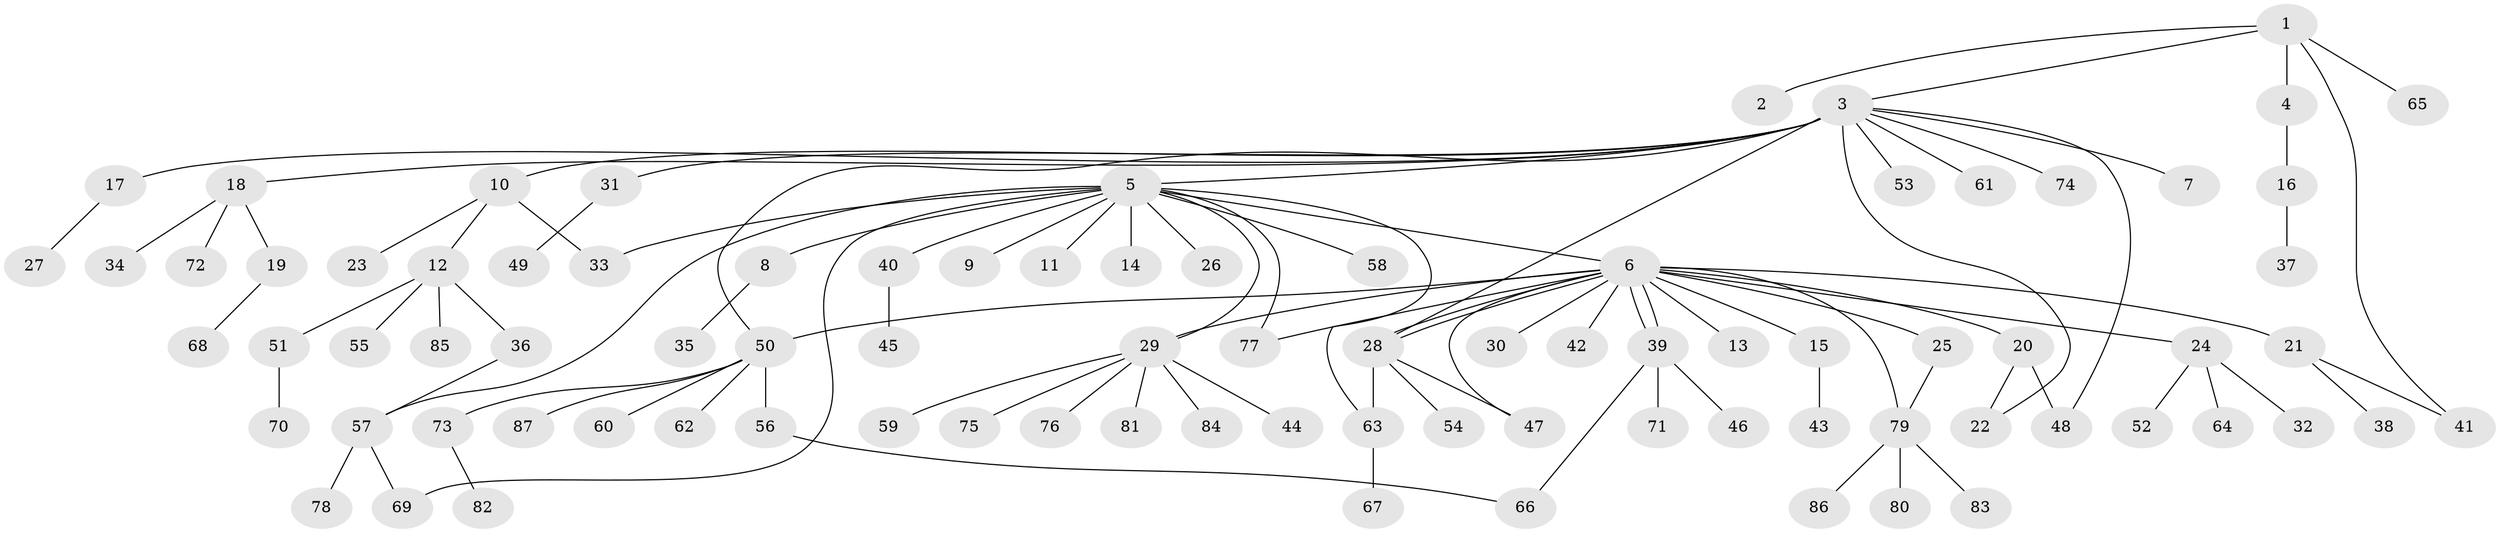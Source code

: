 // coarse degree distribution, {4: 0.030303030303030304, 13: 0.015151515151515152, 2: 0.15151515151515152, 15: 0.015151515151515152, 16: 0.015151515151515152, 1: 0.5909090909090909, 3: 0.10606060606060606, 5: 0.045454545454545456, 7: 0.015151515151515152, 6: 0.015151515151515152}
// Generated by graph-tools (version 1.1) at 2025/23/03/03/25 07:23:49]
// undirected, 87 vertices, 102 edges
graph export_dot {
graph [start="1"]
  node [color=gray90,style=filled];
  1;
  2;
  3;
  4;
  5;
  6;
  7;
  8;
  9;
  10;
  11;
  12;
  13;
  14;
  15;
  16;
  17;
  18;
  19;
  20;
  21;
  22;
  23;
  24;
  25;
  26;
  27;
  28;
  29;
  30;
  31;
  32;
  33;
  34;
  35;
  36;
  37;
  38;
  39;
  40;
  41;
  42;
  43;
  44;
  45;
  46;
  47;
  48;
  49;
  50;
  51;
  52;
  53;
  54;
  55;
  56;
  57;
  58;
  59;
  60;
  61;
  62;
  63;
  64;
  65;
  66;
  67;
  68;
  69;
  70;
  71;
  72;
  73;
  74;
  75;
  76;
  77;
  78;
  79;
  80;
  81;
  82;
  83;
  84;
  85;
  86;
  87;
  1 -- 2;
  1 -- 3;
  1 -- 4;
  1 -- 41;
  1 -- 65;
  3 -- 5;
  3 -- 7;
  3 -- 10;
  3 -- 17;
  3 -- 18;
  3 -- 22;
  3 -- 28;
  3 -- 31;
  3 -- 48;
  3 -- 50;
  3 -- 53;
  3 -- 61;
  3 -- 74;
  4 -- 16;
  5 -- 6;
  5 -- 8;
  5 -- 9;
  5 -- 11;
  5 -- 14;
  5 -- 26;
  5 -- 29;
  5 -- 33;
  5 -- 40;
  5 -- 57;
  5 -- 58;
  5 -- 63;
  5 -- 69;
  5 -- 77;
  6 -- 13;
  6 -- 15;
  6 -- 20;
  6 -- 21;
  6 -- 24;
  6 -- 25;
  6 -- 28;
  6 -- 28;
  6 -- 29;
  6 -- 30;
  6 -- 39;
  6 -- 39;
  6 -- 42;
  6 -- 47;
  6 -- 50;
  6 -- 77;
  6 -- 79;
  8 -- 35;
  10 -- 12;
  10 -- 23;
  10 -- 33;
  12 -- 36;
  12 -- 51;
  12 -- 55;
  12 -- 85;
  15 -- 43;
  16 -- 37;
  17 -- 27;
  18 -- 19;
  18 -- 34;
  18 -- 72;
  19 -- 68;
  20 -- 22;
  20 -- 48;
  21 -- 38;
  21 -- 41;
  24 -- 32;
  24 -- 52;
  24 -- 64;
  25 -- 79;
  28 -- 47;
  28 -- 54;
  28 -- 63;
  29 -- 44;
  29 -- 59;
  29 -- 75;
  29 -- 76;
  29 -- 81;
  29 -- 84;
  31 -- 49;
  36 -- 57;
  39 -- 46;
  39 -- 66;
  39 -- 71;
  40 -- 45;
  50 -- 56;
  50 -- 60;
  50 -- 62;
  50 -- 73;
  50 -- 87;
  51 -- 70;
  56 -- 66;
  57 -- 69;
  57 -- 78;
  63 -- 67;
  73 -- 82;
  79 -- 80;
  79 -- 83;
  79 -- 86;
}
